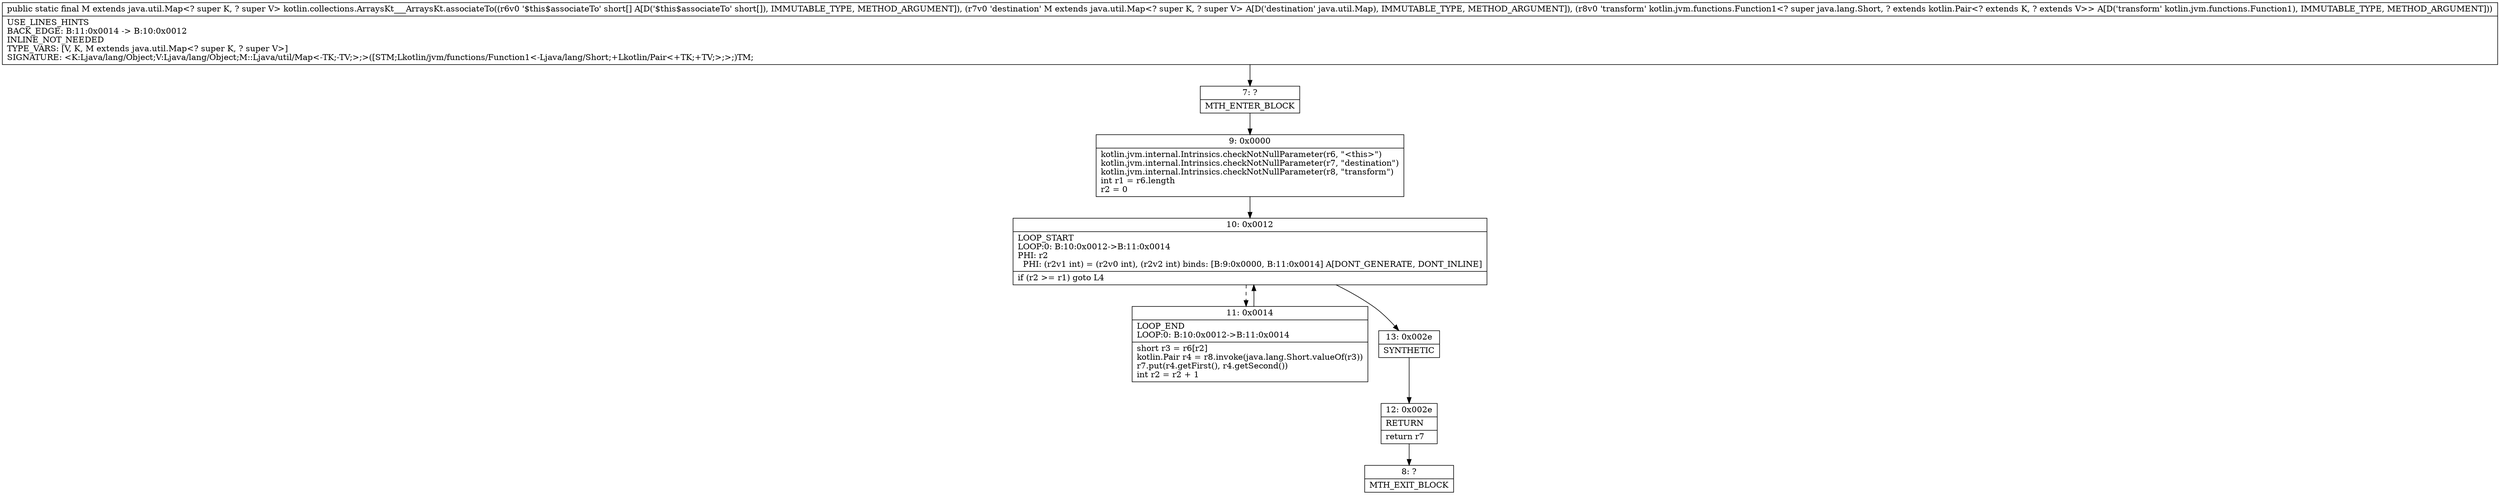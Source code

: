 digraph "CFG forkotlin.collections.ArraysKt___ArraysKt.associateTo([SLjava\/util\/Map;Lkotlin\/jvm\/functions\/Function1;)Ljava\/util\/Map;" {
Node_7 [shape=record,label="{7\:\ ?|MTH_ENTER_BLOCK\l}"];
Node_9 [shape=record,label="{9\:\ 0x0000|kotlin.jvm.internal.Intrinsics.checkNotNullParameter(r6, \"\<this\>\")\lkotlin.jvm.internal.Intrinsics.checkNotNullParameter(r7, \"destination\")\lkotlin.jvm.internal.Intrinsics.checkNotNullParameter(r8, \"transform\")\lint r1 = r6.length\lr2 = 0\l}"];
Node_10 [shape=record,label="{10\:\ 0x0012|LOOP_START\lLOOP:0: B:10:0x0012\-\>B:11:0x0014\lPHI: r2 \l  PHI: (r2v1 int) = (r2v0 int), (r2v2 int) binds: [B:9:0x0000, B:11:0x0014] A[DONT_GENERATE, DONT_INLINE]\l|if (r2 \>= r1) goto L4\l}"];
Node_11 [shape=record,label="{11\:\ 0x0014|LOOP_END\lLOOP:0: B:10:0x0012\-\>B:11:0x0014\l|short r3 = r6[r2]\lkotlin.Pair r4 = r8.invoke(java.lang.Short.valueOf(r3))\lr7.put(r4.getFirst(), r4.getSecond())\lint r2 = r2 + 1\l}"];
Node_13 [shape=record,label="{13\:\ 0x002e|SYNTHETIC\l}"];
Node_12 [shape=record,label="{12\:\ 0x002e|RETURN\l|return r7\l}"];
Node_8 [shape=record,label="{8\:\ ?|MTH_EXIT_BLOCK\l}"];
MethodNode[shape=record,label="{public static final M extends java.util.Map\<? super K, ? super V\> kotlin.collections.ArraysKt___ArraysKt.associateTo((r6v0 '$this$associateTo' short[] A[D('$this$associateTo' short[]), IMMUTABLE_TYPE, METHOD_ARGUMENT]), (r7v0 'destination' M extends java.util.Map\<? super K, ? super V\> A[D('destination' java.util.Map), IMMUTABLE_TYPE, METHOD_ARGUMENT]), (r8v0 'transform' kotlin.jvm.functions.Function1\<? super java.lang.Short, ? extends kotlin.Pair\<? extends K, ? extends V\>\> A[D('transform' kotlin.jvm.functions.Function1), IMMUTABLE_TYPE, METHOD_ARGUMENT]))  | USE_LINES_HINTS\lBACK_EDGE: B:11:0x0014 \-\> B:10:0x0012\lINLINE_NOT_NEEDED\lTYPE_VARS: [V, K, M extends java.util.Map\<? super K, ? super V\>]\lSIGNATURE: \<K:Ljava\/lang\/Object;V:Ljava\/lang\/Object;M::Ljava\/util\/Map\<\-TK;\-TV;\>;\>([STM;Lkotlin\/jvm\/functions\/Function1\<\-Ljava\/lang\/Short;+Lkotlin\/Pair\<+TK;+TV;\>;\>;)TM;\l}"];
MethodNode -> Node_7;Node_7 -> Node_9;
Node_9 -> Node_10;
Node_10 -> Node_11[style=dashed];
Node_10 -> Node_13;
Node_11 -> Node_10;
Node_13 -> Node_12;
Node_12 -> Node_8;
}

